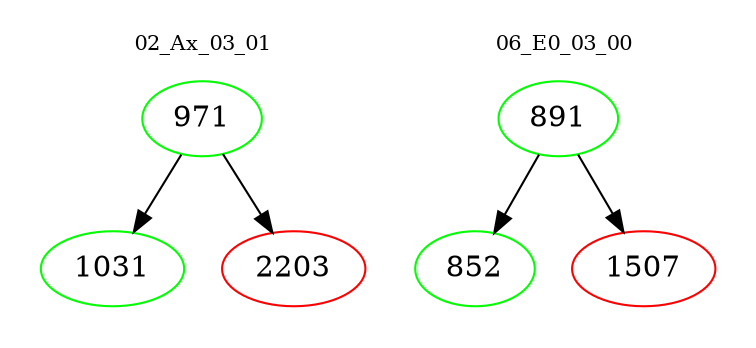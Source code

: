 digraph{
subgraph cluster_0 {
color = white
label = "02_Ax_03_01";
fontsize=10;
T0_971 [label="971", color="green"]
T0_971 -> T0_1031 [color="black"]
T0_1031 [label="1031", color="green"]
T0_971 -> T0_2203 [color="black"]
T0_2203 [label="2203", color="red"]
}
subgraph cluster_1 {
color = white
label = "06_E0_03_00";
fontsize=10;
T1_891 [label="891", color="green"]
T1_891 -> T1_852 [color="black"]
T1_852 [label="852", color="green"]
T1_891 -> T1_1507 [color="black"]
T1_1507 [label="1507", color="red"]
}
}
